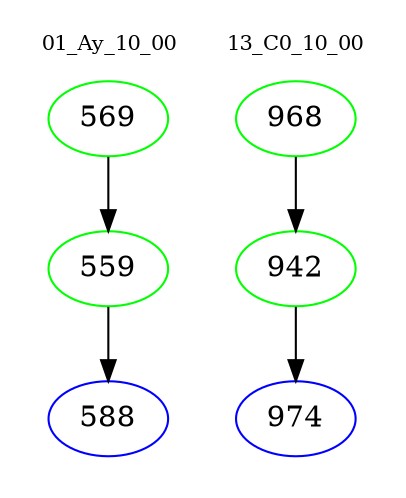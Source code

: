 digraph{
subgraph cluster_0 {
color = white
label = "01_Ay_10_00";
fontsize=10;
T0_569 [label="569", color="green"]
T0_569 -> T0_559 [color="black"]
T0_559 [label="559", color="green"]
T0_559 -> T0_588 [color="black"]
T0_588 [label="588", color="blue"]
}
subgraph cluster_1 {
color = white
label = "13_C0_10_00";
fontsize=10;
T1_968 [label="968", color="green"]
T1_968 -> T1_942 [color="black"]
T1_942 [label="942", color="green"]
T1_942 -> T1_974 [color="black"]
T1_974 [label="974", color="blue"]
}
}
